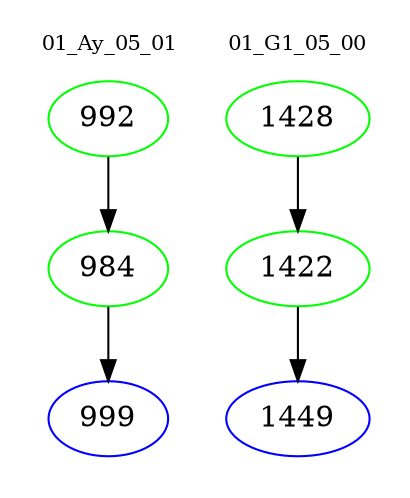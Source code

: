 digraph{
subgraph cluster_0 {
color = white
label = "01_Ay_05_01";
fontsize=10;
T0_992 [label="992", color="green"]
T0_992 -> T0_984 [color="black"]
T0_984 [label="984", color="green"]
T0_984 -> T0_999 [color="black"]
T0_999 [label="999", color="blue"]
}
subgraph cluster_1 {
color = white
label = "01_G1_05_00";
fontsize=10;
T1_1428 [label="1428", color="green"]
T1_1428 -> T1_1422 [color="black"]
T1_1422 [label="1422", color="green"]
T1_1422 -> T1_1449 [color="black"]
T1_1449 [label="1449", color="blue"]
}
}
